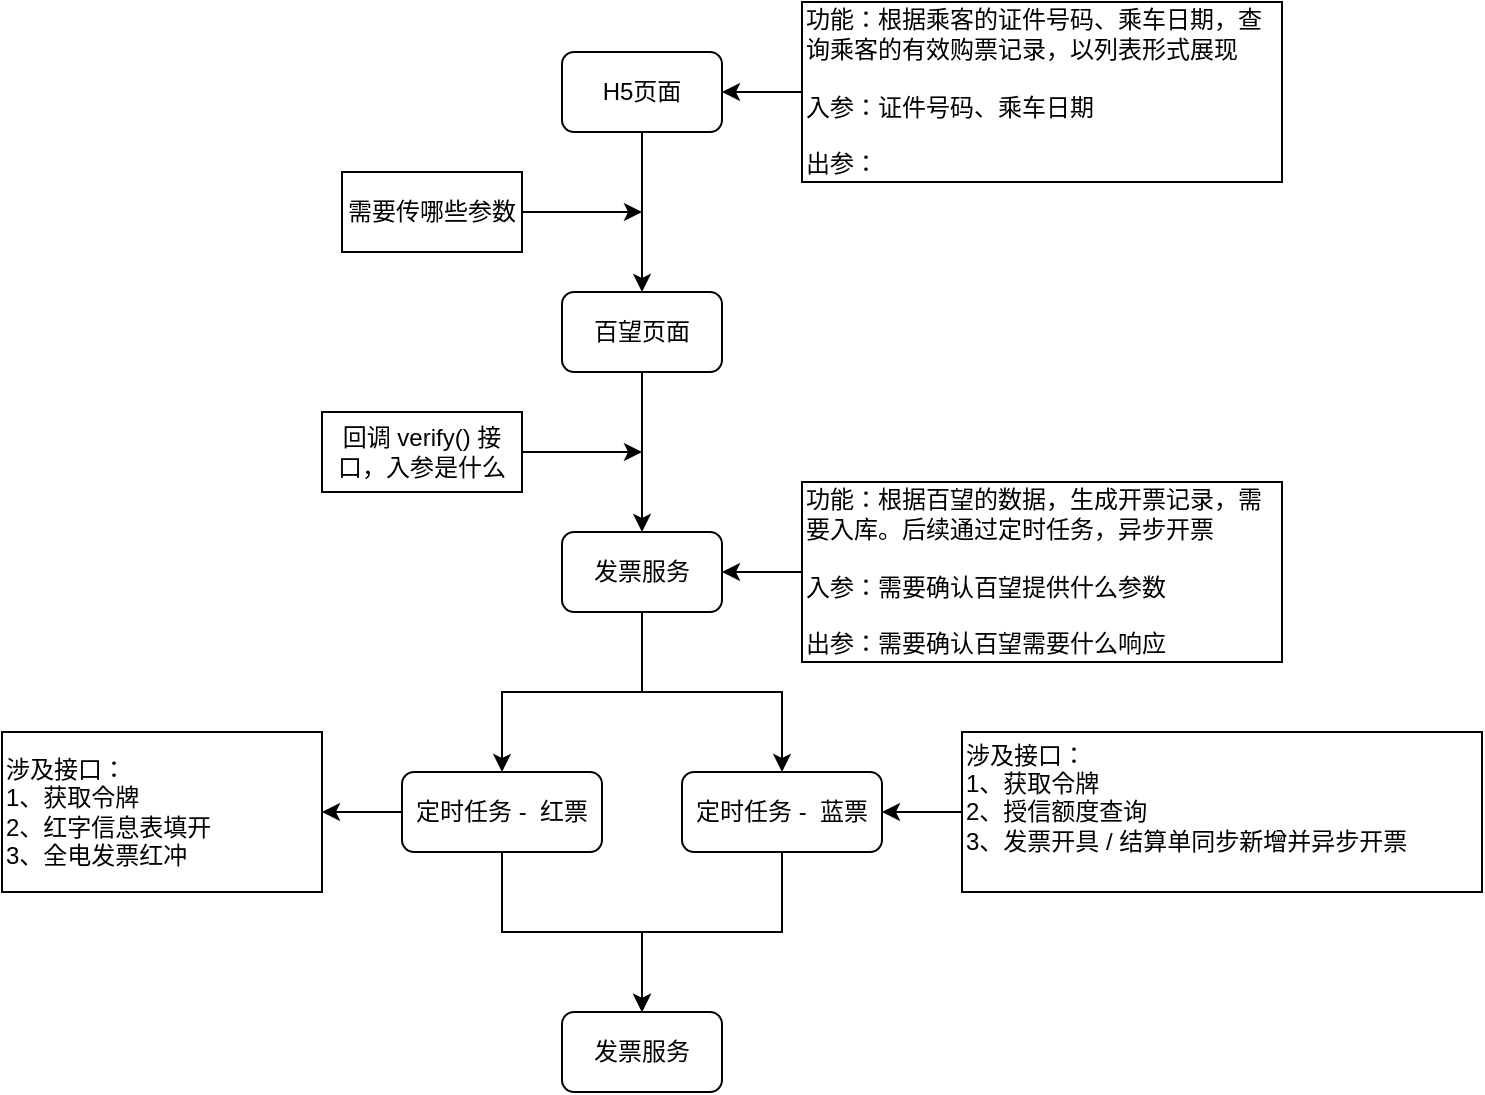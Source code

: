 <mxfile version="21.3.8" type="github">
  <diagram name="第 1 页" id="HOC7bNua-bY7ClNRXlTB">
    <mxGraphModel dx="788" dy="437" grid="1" gridSize="10" guides="1" tooltips="1" connect="1" arrows="1" fold="1" page="1" pageScale="1" pageWidth="827" pageHeight="1169" math="0" shadow="0">
      <root>
        <mxCell id="0" />
        <mxCell id="1" parent="0" />
        <mxCell id="FU--RE4_ICC-AWk_sWPQ-10" style="edgeStyle=orthogonalEdgeStyle;rounded=0;orthogonalLoop=1;jettySize=auto;html=1;" edge="1" parent="1" source="FU--RE4_ICC-AWk_sWPQ-3" target="FU--RE4_ICC-AWk_sWPQ-5">
          <mxGeometry relative="1" as="geometry" />
        </mxCell>
        <mxCell id="FU--RE4_ICC-AWk_sWPQ-3" value="功能：根据乘客的证件号码、乘车日期，查询乘客的有效购票记录，以列表形式展现&lt;br style=&quot;border-color: var(--border-color);&quot;&gt;&lt;span style=&quot;border-color: var(--border-color);&quot;&gt;&lt;br style=&quot;border-color: var(--border-color);&quot;&gt;入参：证件号码、乘车日期&lt;br style=&quot;border-color: var(--border-color);&quot;&gt;&lt;br style=&quot;border-color: var(--border-color);&quot;&gt;出参：&lt;/span&gt;&lt;span style=&quot;&quot;&gt;&lt;br&gt;&lt;/span&gt;" style="rounded=0;whiteSpace=wrap;html=1;align=left;" vertex="1" parent="1">
          <mxGeometry x="440" y="15" width="240" height="90" as="geometry" />
        </mxCell>
        <mxCell id="FU--RE4_ICC-AWk_sWPQ-7" value="" style="edgeStyle=orthogonalEdgeStyle;rounded=0;orthogonalLoop=1;jettySize=auto;html=1;" edge="1" parent="1" source="FU--RE4_ICC-AWk_sWPQ-5" target="FU--RE4_ICC-AWk_sWPQ-6">
          <mxGeometry relative="1" as="geometry" />
        </mxCell>
        <mxCell id="FU--RE4_ICC-AWk_sWPQ-5" value="&lt;span style=&quot;border-color: var(--border-color); text-align: left;&quot;&gt;H5页面&lt;br style=&quot;border-color: var(--border-color);&quot;&gt;&lt;/span&gt;" style="rounded=1;whiteSpace=wrap;html=1;" vertex="1" parent="1">
          <mxGeometry x="320" y="40" width="80" height="40" as="geometry" />
        </mxCell>
        <mxCell id="FU--RE4_ICC-AWk_sWPQ-12" value="" style="edgeStyle=orthogonalEdgeStyle;rounded=0;orthogonalLoop=1;jettySize=auto;html=1;" edge="1" parent="1" source="FU--RE4_ICC-AWk_sWPQ-6" target="FU--RE4_ICC-AWk_sWPQ-11">
          <mxGeometry relative="1" as="geometry" />
        </mxCell>
        <mxCell id="FU--RE4_ICC-AWk_sWPQ-6" value="百望页面" style="whiteSpace=wrap;html=1;rounded=1;" vertex="1" parent="1">
          <mxGeometry x="320" y="160" width="80" height="40" as="geometry" />
        </mxCell>
        <mxCell id="FU--RE4_ICC-AWk_sWPQ-9" style="edgeStyle=orthogonalEdgeStyle;rounded=0;orthogonalLoop=1;jettySize=auto;html=1;" edge="1" parent="1" source="FU--RE4_ICC-AWk_sWPQ-8">
          <mxGeometry relative="1" as="geometry">
            <mxPoint x="360" y="120" as="targetPoint" />
          </mxGeometry>
        </mxCell>
        <mxCell id="FU--RE4_ICC-AWk_sWPQ-8" value="需要传哪些参数" style="rounded=0;whiteSpace=wrap;html=1;" vertex="1" parent="1">
          <mxGeometry x="210" y="100" width="90" height="40" as="geometry" />
        </mxCell>
        <mxCell id="FU--RE4_ICC-AWk_sWPQ-18" value="" style="edgeStyle=orthogonalEdgeStyle;rounded=0;orthogonalLoop=1;jettySize=auto;html=1;" edge="1" parent="1" source="FU--RE4_ICC-AWk_sWPQ-11" target="FU--RE4_ICC-AWk_sWPQ-17">
          <mxGeometry relative="1" as="geometry" />
        </mxCell>
        <mxCell id="FU--RE4_ICC-AWk_sWPQ-21" style="edgeStyle=orthogonalEdgeStyle;rounded=0;orthogonalLoop=1;jettySize=auto;html=1;" edge="1" parent="1" source="FU--RE4_ICC-AWk_sWPQ-11" target="FU--RE4_ICC-AWk_sWPQ-20">
          <mxGeometry relative="1" as="geometry" />
        </mxCell>
        <mxCell id="FU--RE4_ICC-AWk_sWPQ-11" value="发票服务" style="whiteSpace=wrap;html=1;rounded=1;" vertex="1" parent="1">
          <mxGeometry x="320" y="280" width="80" height="40" as="geometry" />
        </mxCell>
        <mxCell id="FU--RE4_ICC-AWk_sWPQ-14" style="edgeStyle=orthogonalEdgeStyle;rounded=0;orthogonalLoop=1;jettySize=auto;html=1;" edge="1" parent="1" source="FU--RE4_ICC-AWk_sWPQ-13">
          <mxGeometry relative="1" as="geometry">
            <mxPoint x="360" y="240" as="targetPoint" />
          </mxGeometry>
        </mxCell>
        <mxCell id="FU--RE4_ICC-AWk_sWPQ-13" value="回调 verify() 接口，入参是什么" style="rounded=0;whiteSpace=wrap;html=1;" vertex="1" parent="1">
          <mxGeometry x="200" y="220" width="100" height="40" as="geometry" />
        </mxCell>
        <mxCell id="FU--RE4_ICC-AWk_sWPQ-16" style="edgeStyle=orthogonalEdgeStyle;rounded=0;orthogonalLoop=1;jettySize=auto;html=1;" edge="1" parent="1" source="FU--RE4_ICC-AWk_sWPQ-15" target="FU--RE4_ICC-AWk_sWPQ-11">
          <mxGeometry relative="1" as="geometry" />
        </mxCell>
        <mxCell id="FU--RE4_ICC-AWk_sWPQ-15" value="功能：根据百望的数据，生成开票记录，需要入库。后续通过定时任务，异步开票&lt;br style=&quot;border-color: var(--border-color);&quot;&gt;&lt;span style=&quot;border-color: var(--border-color);&quot;&gt;&lt;br style=&quot;border-color: var(--border-color);&quot;&gt;入参：需要确认百望提供什么参数&lt;br style=&quot;border-color: var(--border-color);&quot;&gt;&lt;br style=&quot;border-color: var(--border-color);&quot;&gt;出参：需要确认百望需要什么响应&lt;/span&gt;&lt;span style=&quot;&quot;&gt;&lt;br&gt;&lt;/span&gt;" style="rounded=0;whiteSpace=wrap;html=1;align=left;" vertex="1" parent="1">
          <mxGeometry x="440" y="255" width="240" height="90" as="geometry" />
        </mxCell>
        <mxCell id="FU--RE4_ICC-AWk_sWPQ-26" style="edgeStyle=orthogonalEdgeStyle;rounded=0;orthogonalLoop=1;jettySize=auto;html=1;" edge="1" parent="1" source="FU--RE4_ICC-AWk_sWPQ-17" target="FU--RE4_ICC-AWk_sWPQ-25">
          <mxGeometry relative="1" as="geometry" />
        </mxCell>
        <mxCell id="FU--RE4_ICC-AWk_sWPQ-28" style="edgeStyle=orthogonalEdgeStyle;rounded=0;orthogonalLoop=1;jettySize=auto;html=1;entryX=0.5;entryY=0;entryDx=0;entryDy=0;" edge="1" parent="1" source="FU--RE4_ICC-AWk_sWPQ-17" target="FU--RE4_ICC-AWk_sWPQ-27">
          <mxGeometry relative="1" as="geometry" />
        </mxCell>
        <mxCell id="FU--RE4_ICC-AWk_sWPQ-17" value="定时任务 -&amp;nbsp; 红票" style="whiteSpace=wrap;html=1;rounded=1;" vertex="1" parent="1">
          <mxGeometry x="240" y="400" width="100" height="40" as="geometry" />
        </mxCell>
        <mxCell id="FU--RE4_ICC-AWk_sWPQ-29" style="edgeStyle=orthogonalEdgeStyle;rounded=0;orthogonalLoop=1;jettySize=auto;html=1;" edge="1" parent="1" source="FU--RE4_ICC-AWk_sWPQ-20" target="FU--RE4_ICC-AWk_sWPQ-27">
          <mxGeometry relative="1" as="geometry" />
        </mxCell>
        <mxCell id="FU--RE4_ICC-AWk_sWPQ-20" value="定时任务 -&amp;nbsp; 蓝票" style="whiteSpace=wrap;html=1;rounded=1;" vertex="1" parent="1">
          <mxGeometry x="380" y="400" width="100" height="40" as="geometry" />
        </mxCell>
        <mxCell id="FU--RE4_ICC-AWk_sWPQ-24" style="edgeStyle=orthogonalEdgeStyle;rounded=0;orthogonalLoop=1;jettySize=auto;html=1;" edge="1" parent="1" source="FU--RE4_ICC-AWk_sWPQ-23" target="FU--RE4_ICC-AWk_sWPQ-20">
          <mxGeometry relative="1" as="geometry" />
        </mxCell>
        <mxCell id="FU--RE4_ICC-AWk_sWPQ-23" value="涉及接口：&lt;br&gt;1、获取令牌&lt;br&gt;2、授信额度查询&lt;br&gt;3、发票开具 /&amp;nbsp;结算单同步新增并异步开票&lt;span style=&quot;&quot;&gt;&lt;div&gt;&lt;br&gt;&lt;/div&gt;&lt;/span&gt;" style="rounded=0;whiteSpace=wrap;html=1;align=left;" vertex="1" parent="1">
          <mxGeometry x="520" y="380" width="260" height="80" as="geometry" />
        </mxCell>
        <mxCell id="FU--RE4_ICC-AWk_sWPQ-25" value="涉及接口：&lt;br&gt;1、获取令牌&lt;br&gt;&lt;span style=&quot;&quot;&gt;2、红字信息表填开&lt;br&gt;3、全电发票红冲&lt;br&gt;&lt;/span&gt;" style="rounded=0;whiteSpace=wrap;html=1;align=left;" vertex="1" parent="1">
          <mxGeometry x="40" y="380" width="160" height="80" as="geometry" />
        </mxCell>
        <mxCell id="FU--RE4_ICC-AWk_sWPQ-27" value="发票服务" style="whiteSpace=wrap;html=1;rounded=1;" vertex="1" parent="1">
          <mxGeometry x="320" y="520" width="80" height="40" as="geometry" />
        </mxCell>
      </root>
    </mxGraphModel>
  </diagram>
</mxfile>
